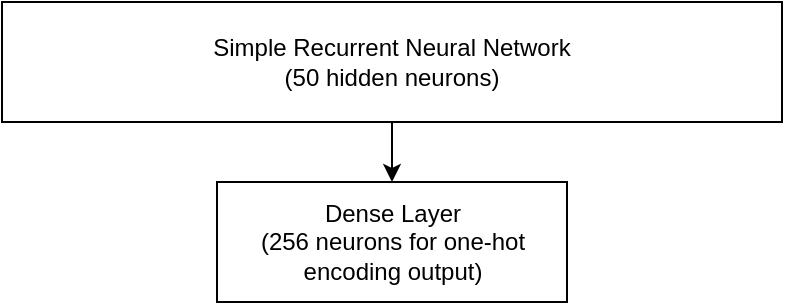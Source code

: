 <mxfile version="14.9.8" type="github">
  <diagram id="QP9nSo8QodZkcCD5wGhe" name="Page-1">
    <mxGraphModel dx="1422" dy="762" grid="1" gridSize="10" guides="1" tooltips="1" connect="1" arrows="1" fold="1" page="1" pageScale="1" pageWidth="827" pageHeight="1169" math="0" shadow="0">
      <root>
        <mxCell id="0" />
        <mxCell id="1" parent="0" />
        <mxCell id="-Qf8P4i7Oqhz1paenlW5-5" value="" style="edgeStyle=orthogonalEdgeStyle;rounded=0;orthogonalLoop=1;jettySize=auto;html=1;" edge="1" parent="1" source="-Qf8P4i7Oqhz1paenlW5-1" target="-Qf8P4i7Oqhz1paenlW5-4">
          <mxGeometry relative="1" as="geometry" />
        </mxCell>
        <mxCell id="-Qf8P4i7Oqhz1paenlW5-1" value="Simple Recurrent Neural Network&lt;br&gt;(50 hidden neurons)" style="rounded=0;whiteSpace=wrap;html=1;" vertex="1" parent="1">
          <mxGeometry x="250" y="310" width="390" height="60" as="geometry" />
        </mxCell>
        <mxCell id="-Qf8P4i7Oqhz1paenlW5-4" value="Dense Layer&lt;br&gt;(256 neurons for one-hot encoding output)" style="whiteSpace=wrap;html=1;rounded=0;" vertex="1" parent="1">
          <mxGeometry x="357.5" y="400" width="175" height="60" as="geometry" />
        </mxCell>
      </root>
    </mxGraphModel>
  </diagram>
</mxfile>
